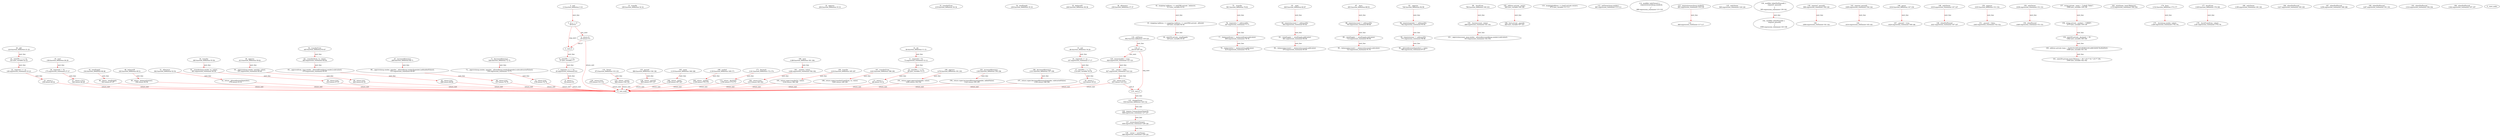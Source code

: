digraph  {
13 [label="2_ mul\n13-function_definition-3-10", type_label=function_definition];
30 [label="3_ if_a == 0\n30-if-4-6", type_label=if];
1384 [label="3_ end_if", type_label=end_if];
35 [label="4_ return 0;\n35-return-5-5", type_label=return];
37 [label="6_ uint256 c = a * b;\n37-new_variable-7-7", type_label=new_variable];
45 [label="7_ require(c / a == b);\n45-expression_statement-8-8", type_label=expression_statement];
54 [label="8_ return c;\n54-return-9-9", type_label=return];
56 [label="10_ div\n56-function_definition-11-15", type_label=function_definition];
73 [label="11_ require(b > 0);\n73-expression_statement-12-12", type_label=expression_statement];
80 [label="12_ uint256 c = a / b;\n80-new_variable-13-13", type_label=new_variable];
88 [label="13_ return c;\n88-return-14-14", type_label=return];
90 [label="15_ sub\n90-function_definition-16-20", type_label=function_definition];
107 [label="16_ require(b <= a);\n107-expression_statement-17-17", type_label=expression_statement];
114 [label="17_ uint256 c = a - b;\n114-new_variable-18-18", type_label=new_variable];
122 [label="18_ return c;\n122-return-19-19", type_label=return];
124 [label="20_ add\n124-function_definition-21-25", type_label=function_definition];
141 [label="21_ uint256 c = a + b;\n141-new_variable-22-22", type_label=new_variable];
149 [label="22_ require(c >= a);\n149-expression_statement-23-23", type_label=expression_statement];
156 [label="23_ return c;\n156-return-24-24", type_label=return];
158 [label="25_ mod\n158-function_definition-26-29", type_label=function_definition];
175 [label="26_ require(b != 0);\n175-expression_statement-27-27", type_label=expression_statement];
182 [label="27_ return a % b;\n182-return-28-28", type_label=return];
189 [label="31_ transfer\n189-function_definition-32-32", type_label=function_definition];
204 [label="32_ approve\n204-function_definition-33-33", type_label=function_definition];
219 [label="33_ transferFrom\n219-function_definition-34-34", type_label=function_definition];
238 [label="34_ totalSupply\n238-function_definition-35-35", type_label=function_definition];
246 [label="35_ balanceOf\n246-function_definition-36-36", type_label=function_definition];
258 [label="36_ allowance\n258-function_definition-37-37", type_label=function_definition];
313 [label="42_ mapping (address => uint256) private _balances;\n313-new_variable-43-43", type_label=new_variable];
320 [label="43_ mapping (address => mapping (address => uint256)) private _allowed;\n320-new_variable-44-44", type_label=new_variable];
329 [label="44_ uint256 private _totalSupply;\n329-new_variable-45-45", type_label=new_variable];
334 [label="45_ totalSupply\n334-function_definition-46-48", type_label=function_definition];
343 [label="46_ return _totalSupply;\n343-return-47-47", type_label=return];
345 [label="48_ balanceOf\n345-function_definition-49-51", type_label=function_definition];
358 [label="49_ return _balances[owner];\n358-return-50-50", type_label=return];
362 [label="51_ allowance\n362-function_definition-52-54", type_label=function_definition];
379 [label="52_ return _allowed[owner][spender];\n379-return-53-53", type_label=return];
385 [label="54_ transfer\n385-function_definition-55-58", type_label=function_definition];
401 [label="55_ _transfer(msg.sender, to, value);\n401-expression_statement-56-56", type_label=expression_statement];
412 [label="56_ return true;\n412-return-57-57", type_label=return];
415 [label="58_ approve\n415-function_definition-59-62", type_label=function_definition];
431 [label="59_ _approve(msg.sender, spender, value);\n431-expression_statement-60-60", type_label=expression_statement];
442 [label="60_ return true;\n442-return-61-61", type_label=return];
445 [label="62_ transferFrom\n445-function_definition-63-67", type_label=function_definition];
465 [label="63_ _transfer(from, to, value);\n465-expression_statement-64-64", type_label=expression_statement];
474 [label="64_ _approve(from, msg.sender, _allowed[from][msg.sender].sub(value));\n474-expression_statement-65-65", type_label=expression_statement];
496 [label="65_ return true;\n496-return-66-66", type_label=return];
499 [label="67_ increaseAllowance\n499-function_definition-68-71", type_label=function_definition];
515 [label="68_ _approve(msg.sender, spender, _allowed[msg.sender][spender].add(addedValue));\n515-expression_statement-69-69", type_label=expression_statement];
537 [label="69_ return true;\n537-return-70-70", type_label=return];
540 [label="71_ decreaseAllowance\n540-function_definition-72-75", type_label=function_definition];
556 [label="72_ _approve(msg.sender, spender, _allowed[msg.sender][spender].sub(subtractedValue));\n556-expression_statement-73-73", type_label=expression_statement];
578 [label="73_ return true;\n578-return-74-74", type_label=return];
581 [label="75_ _transfer\n581-function_definition-76-81", type_label=function_definition];
597 [label="76_ require(to != address(0));\n597-expression_statement-77-77", type_label=expression_statement];
606 [label="77_ _balances[from] = _balances[from].sub(value);\n606-expression_statement-78-78", type_label=expression_statement];
619 [label="78_ _balances[to] = _balances[to].add(value);\n619-expression_statement-79-79", type_label=expression_statement];
640 [label="81_ _mint\n640-function_definition-82-87", type_label=function_definition];
652 [label="82_ require(account != address(0));\n652-expression_statement-83-83", type_label=expression_statement];
661 [label="83_ _totalSupply = _totalSupply.add(value);\n661-expression_statement-84-84", type_label=expression_statement];
670 [label="84_ _balances[account] = _balances[account].add(value);\n670-expression_statement-85-85", type_label=expression_statement];
693 [label="87_ _burn\n693-function_definition-88-93", type_label=function_definition];
705 [label="88_ require(account != address(0));\n705-expression_statement-89-89", type_label=expression_statement];
714 [label="89_ _totalSupply = _totalSupply.sub(value);\n714-expression_statement-90-90", type_label=expression_statement];
723 [label="90_ _balances[account] = _balances[account].sub(value);\n723-expression_statement-91-91", type_label=expression_statement];
746 [label="93_ _approve\n746-function_definition-94-99", type_label=function_definition];
762 [label="94_ require(spender != address(0));\n762-expression_statement-95-95", type_label=expression_statement];
771 [label="95_ require(owner != address(0));\n771-expression_statement-96-96", type_label=expression_statement];
780 [label="96_ _allowed[owner][spender] = value;\n780-expression_statement-97-97", type_label=expression_statement];
796 [label="99_ _burnFrom\n796-function_definition-100-103", type_label=function_definition];
808 [label="100_ _burn(account, value);\n808-expression_statement-101-101", type_label=expression_statement];
815 [label="101_ _approve(account, msg.sender, _allowed[account][msg.sender].sub(value));\n815-expression_statement-102-102", type_label=expression_statement];
840 [label="105_ address private _owner;\n840-new_variable-106-106", type_label=new_variable];
845 [label="106_ bool private _paused;\n845-new_variable-107-107", type_label=new_variable];
872 [label="110_ mapping(address => bool) private owners;\n872-new_variable-111-111", type_label=new_variable];
881 [label="112_ setOwner(msg.sender);\n881-expression_statement-113-113", type_label=expression_statement];
888 [label="114_ modifier onlyOwner() {\n        require(owners[msg.sender]);\n        _;\n    }\n888-expression_statement-115-118", type_label=expression_statement];
891 [label="115_ require(owners[msg.sender]);\n891-expression_statement-116-116", type_label=expression_statement];
900 [label="116_ _;\n900-expression_statement-117-117", type_label=expression_statement];
902 [label="118_ setOwner\n902-function_definition-119-125", type_label=function_definition];
914 [label="119_ if\n914-if-120-124", type_label=if];
2268 [label="119_ end_if", type_label=end_if];
920 [label="120_ owners[addr] = true;\n920-expression_statement-121-121", type_label=expression_statement];
927 [label="121_ _owner = addr;\n927-expression_statement-122-122", type_label=expression_statement];
931 [label="122_ return true;\n931-return-123-123", type_label=return];
934 [label="125_ changeOwner\n934-function_definition-126-132", type_label=function_definition];
940 [label="125_ onlyOwner\n940-expression_statement-126-126", type_label=expression_statement];
948 [label="126_ require (!owners[newOwner]);\n948-expression_statement-127-127", type_label=expression_statement];
956 [label="127_ owners[newOwner];\n956-expression_statement-128-128", type_label=expression_statement];
960 [label="128_ _owner = newOwner;\n960-expression_statement-129-129", type_label=expression_statement];
970 [label="130_ return true;\n970-return-131-131", type_label=return];
973 [label="132_ Owner\n973-function_definition-133-135", type_label=function_definition];
982 [label="133_ return _owner;\n982-return-134-134", type_label=return];
984 [label="135_ paused\n984-function_definition-136-138", type_label=function_definition];
993 [label="136_ return _paused;\n993-return-137-137", type_label=return];
995 [label="138_ modifier whenNotPaused() {\n    require(!_paused);\n    _;\n    }\n995-expression_statement-139-142", type_label=expression_statement];
998 [label="139_ require(!_paused);\n998-expression_statement-140-140", type_label=expression_statement];
1004 [label="140_ _;\n1004-expression_statement-141-141", type_label=expression_statement];
1006 [label="142_ modifier whenPaused() {\n    require(_paused);\n    _;\n    }\n1006-expression_statement-143-146", type_label=expression_statement];
1009 [label="143_ require(_paused);\n1009-expression_statement-144-144", type_label=expression_statement];
1014 [label="144_ _;\n1014-expression_statement-145-145", type_label=expression_statement];
1016 [label="146_ pause\n1016-function_definition-147-150", type_label=function_definition];
1019 [label="146_ onlyOwner\n1019-expression_statement-147-147", type_label=expression_statement];
1021 [label="146_ whenNotPaused\n1021-expression_statement-147-147", type_label=expression_statement];
1024 [label="147_ _paused = true;\n1024-expression_statement-148-148", type_label=expression_statement];
1035 [label="150_ unpause\n1035-function_definition-151-154", type_label=function_definition];
1038 [label="150_ onlyOwner\n1038-expression_statement-151-151", type_label=expression_statement];
1040 [label="150_ whenPaused\n1040-expression_statement-151-151", type_label=expression_statement];
1043 [label="151_ _paused = false;\n1043-expression_statement-152-152", type_label=expression_statement];
1068 [label="157_ string private _name = \"Lobefy Token\";\n1068-new_variable-158-158", type_label=new_variable];
1075 [label="158_ string private _symbol = \"CRWD\";\n1075-new_variable-159-159", type_label=new_variable];
1082 [label="159_ uint256 private _decimals = 18;\n1082-new_variable-160-160", type_label=new_variable];
1088 [label="160_ address private team = 0xDA19316953D19f5f8C6361d68C6D0078c06285d3;\n1088-new_variable-161-161", type_label=new_variable];
1094 [label="161_ uint256 private team1Balance = 50 * (10 ** 6) * (10 ** 18);\n1094-new_variable-162-162", type_label=new_variable];
1112 [label="163_ mint(team, team1Balance);\n1112-expression_statement-164-164", type_label=expression_statement];
1119 [label="165_ name\n1119-function_definition-166-168", type_label=function_definition];
1128 [label="166_ return _name;\n1128-return-167-167", type_label=return];
1130 [label="168_ symbol\n1130-function_definition-169-171", type_label=function_definition];
1139 [label="169_ return _symbol;\n1139-return-170-170", type_label=return];
1141 [label="171_ decimals\n1141-function_definition-172-174", type_label=function_definition];
1150 [label="172_ return _decimals;\n1150-return-173-173", type_label=return];
1152 [label="174_ burn\n1152-function_definition-175-177", type_label=function_definition];
1160 [label="175_ _burn(msg.sender, value);\n1160-expression_statement-176-176", type_label=expression_statement];
1169 [label="177_ burnFrom\n1169-function_definition-178-180", type_label=function_definition];
1181 [label="178_ _burnFrom(from, value);\n1181-expression_statement-179-179", type_label=expression_statement];
1188 [label="180_ mint\n1188-function_definition-181-184", type_label=function_definition];
1199 [label="180_ onlyOwner\n1199-expression_statement-181-181", type_label=expression_statement];
1206 [label="181_ _mint(to, value);\n1206-expression_statement-182-182", type_label=expression_statement];
1213 [label="182_ return true;\n1213-return-183-183", type_label=return];
1216 [label="184_ transfer\n1216-function_definition-185-187", type_label=function_definition];
1227 [label="184_ whenNotPaused\n1227-expression_statement-185-185", type_label=expression_statement];
1234 [label="185_ return super.transfer(to, value);\n1234-return-186-186", type_label=return];
1243 [label="187_ transferFrom\n1243-function_definition-188-190", type_label=function_definition];
1258 [label="187_ whenNotPaused\n1258-expression_statement-188-188", type_label=expression_statement];
1265 [label="188_ return super.transferFrom(from, to, value);\n1265-return-189-189", type_label=return];
1276 [label="190_ approve\n1276-function_definition-191-193", type_label=function_definition];
1287 [label="190_ whenNotPaused\n1287-expression_statement-191-191", type_label=expression_statement];
1294 [label="191_ return super.approve(spender, value);\n1294-return-192-192", type_label=return];
1303 [label="193_ increaseAllowance\n1303-function_definition-194-196", type_label=function_definition];
1314 [label="193_ whenNotPaused\n1314-expression_statement-194-194", type_label=expression_statement];
1322 [label="194_ return super.increaseAllowance(spender, addedValue);\n1322-return-195-195", type_label=return];
1331 [label="196_ decreaseAllowance\n1331-function_definition-197-199", type_label=function_definition];
1342 [label="196_ whenNotPaused\n1342-expression_statement-197-197", type_label=expression_statement];
1350 [label="197_ return super.decreaseAllowance(spender, subtractedValue);\n1350-return-198-198", type_label=return];
1 [label="0_ start_node", type_label=start];
2 [label="0_ exit_node", type_label=exit];
13 -> 30  [color=red, controlflow_type=next_line, edge_type=CFG_edge, key=0, label=next_line];
30 -> 35  [color=red, controlflow_type=pos_next, edge_type=CFG_edge, key=0, label=pos_next];
30 -> 1384  [color=red, controlflow_type=neg_next, edge_type=CFG_edge, key=0, label=neg_next];
1384 -> 37  [color=red, controlflow_type=next_line, edge_type=CFG_edge, key=0, label=next_line];
35 -> 1384  [color=red, controlflow_type=end_if, edge_type=CFG_edge, key=0, label=end_if];
35 -> 2  [color=red, controlflow_type=return_exit, edge_type=CFG_edge, key=0, label=return_exit];
37 -> 45  [color=red, controlflow_type=next_line, edge_type=CFG_edge, key=0, label=next_line];
45 -> 54  [color=red, controlflow_type=next_line, edge_type=CFG_edge, key=0, label=next_line];
54 -> 2  [color=red, controlflow_type=return_exit, edge_type=CFG_edge, key=0, label=return_exit];
56 -> 73  [color=red, controlflow_type=next_line, edge_type=CFG_edge, key=0, label=next_line];
73 -> 80  [color=red, controlflow_type=next_line, edge_type=CFG_edge, key=0, label=next_line];
80 -> 88  [color=red, controlflow_type=next_line, edge_type=CFG_edge, key=0, label=next_line];
88 -> 2  [color=red, controlflow_type=return_exit, edge_type=CFG_edge, key=0, label=return_exit];
90 -> 107  [color=red, controlflow_type=next_line, edge_type=CFG_edge, key=0, label=next_line];
107 -> 114  [color=red, controlflow_type=next_line, edge_type=CFG_edge, key=0, label=next_line];
114 -> 122  [color=red, controlflow_type=next_line, edge_type=CFG_edge, key=0, label=next_line];
122 -> 2  [color=red, controlflow_type=return_exit, edge_type=CFG_edge, key=0, label=return_exit];
124 -> 141  [color=red, controlflow_type=next_line, edge_type=CFG_edge, key=0, label=next_line];
141 -> 149  [color=red, controlflow_type=next_line, edge_type=CFG_edge, key=0, label=next_line];
149 -> 156  [color=red, controlflow_type=next_line, edge_type=CFG_edge, key=0, label=next_line];
156 -> 2  [color=red, controlflow_type=return_exit, edge_type=CFG_edge, key=0, label=return_exit];
158 -> 175  [color=red, controlflow_type=next_line, edge_type=CFG_edge, key=0, label=next_line];
175 -> 182  [color=red, controlflow_type=next_line, edge_type=CFG_edge, key=0, label=next_line];
182 -> 2  [color=red, controlflow_type=return_exit, edge_type=CFG_edge, key=0, label=return_exit];
313 -> 320  [color=red, controlflow_type=next_line, edge_type=CFG_edge, key=0, label=next_line];
320 -> 329  [color=red, controlflow_type=next_line, edge_type=CFG_edge, key=0, label=next_line];
334 -> 343  [color=red, controlflow_type=next_line, edge_type=CFG_edge, key=0, label=next_line];
343 -> 2  [color=red, controlflow_type=return_exit, edge_type=CFG_edge, key=0, label=return_exit];
345 -> 358  [color=red, controlflow_type=next_line, edge_type=CFG_edge, key=0, label=next_line];
358 -> 2  [color=red, controlflow_type=return_exit, edge_type=CFG_edge, key=0, label=return_exit];
362 -> 379  [color=red, controlflow_type=next_line, edge_type=CFG_edge, key=0, label=next_line];
379 -> 2  [color=red, controlflow_type=return_exit, edge_type=CFG_edge, key=0, label=return_exit];
385 -> 401  [color=red, controlflow_type=next_line, edge_type=CFG_edge, key=0, label=next_line];
401 -> 412  [color=red, controlflow_type=next_line, edge_type=CFG_edge, key=0, label=next_line];
412 -> 2  [color=red, controlflow_type=return_exit, edge_type=CFG_edge, key=0, label=return_exit];
415 -> 431  [color=red, controlflow_type=next_line, edge_type=CFG_edge, key=0, label=next_line];
431 -> 442  [color=red, controlflow_type=next_line, edge_type=CFG_edge, key=0, label=next_line];
442 -> 2  [color=red, controlflow_type=return_exit, edge_type=CFG_edge, key=0, label=return_exit];
445 -> 465  [color=red, controlflow_type=next_line, edge_type=CFG_edge, key=0, label=next_line];
465 -> 474  [color=red, controlflow_type=next_line, edge_type=CFG_edge, key=0, label=next_line];
474 -> 496  [color=red, controlflow_type=next_line, edge_type=CFG_edge, key=0, label=next_line];
496 -> 2  [color=red, controlflow_type=return_exit, edge_type=CFG_edge, key=0, label=return_exit];
499 -> 515  [color=red, controlflow_type=next_line, edge_type=CFG_edge, key=0, label=next_line];
515 -> 537  [color=red, controlflow_type=next_line, edge_type=CFG_edge, key=0, label=next_line];
537 -> 2  [color=red, controlflow_type=return_exit, edge_type=CFG_edge, key=0, label=return_exit];
540 -> 556  [color=red, controlflow_type=next_line, edge_type=CFG_edge, key=0, label=next_line];
556 -> 578  [color=red, controlflow_type=next_line, edge_type=CFG_edge, key=0, label=next_line];
578 -> 2  [color=red, controlflow_type=return_exit, edge_type=CFG_edge, key=0, label=return_exit];
581 -> 597  [color=red, controlflow_type=next_line, edge_type=CFG_edge, key=0, label=next_line];
597 -> 606  [color=red, controlflow_type=next_line, edge_type=CFG_edge, key=0, label=next_line];
606 -> 619  [color=red, controlflow_type=next_line, edge_type=CFG_edge, key=0, label=next_line];
640 -> 652  [color=red, controlflow_type=next_line, edge_type=CFG_edge, key=0, label=next_line];
652 -> 661  [color=red, controlflow_type=next_line, edge_type=CFG_edge, key=0, label=next_line];
661 -> 670  [color=red, controlflow_type=next_line, edge_type=CFG_edge, key=0, label=next_line];
693 -> 705  [color=red, controlflow_type=next_line, edge_type=CFG_edge, key=0, label=next_line];
705 -> 714  [color=red, controlflow_type=next_line, edge_type=CFG_edge, key=0, label=next_line];
714 -> 723  [color=red, controlflow_type=next_line, edge_type=CFG_edge, key=0, label=next_line];
746 -> 762  [color=red, controlflow_type=next_line, edge_type=CFG_edge, key=0, label=next_line];
762 -> 771  [color=red, controlflow_type=next_line, edge_type=CFG_edge, key=0, label=next_line];
771 -> 780  [color=red, controlflow_type=next_line, edge_type=CFG_edge, key=0, label=next_line];
796 -> 808  [color=red, controlflow_type=next_line, edge_type=CFG_edge, key=0, label=next_line];
808 -> 815  [color=red, controlflow_type=next_line, edge_type=CFG_edge, key=0, label=next_line];
840 -> 845  [color=red, controlflow_type=next_line, edge_type=CFG_edge, key=0, label=next_line];
891 -> 900  [color=red, controlflow_type=next_line, edge_type=CFG_edge, key=0, label=next_line];
902 -> 914  [color=red, controlflow_type=next_line, edge_type=CFG_edge, key=0, label=next_line];
914 -> 920  [color=red, controlflow_type=pos_next, edge_type=CFG_edge, key=0, label=pos_next];
914 -> 2268  [color=red, controlflow_type=neg_next, edge_type=CFG_edge, key=0, label=neg_next];
2268 -> 934  [color=red, controlflow_type=next_line, edge_type=CFG_edge, key=0, label=next_line];
920 -> 927  [color=red, controlflow_type=next_line, edge_type=CFG_edge, key=0, label=next_line];
927 -> 931  [color=red, controlflow_type=next_line, edge_type=CFG_edge, key=0, label=next_line];
931 -> 2268  [color=red, controlflow_type=end_if, edge_type=CFG_edge, key=0, label=end_if];
931 -> 2  [color=red, controlflow_type=return_exit, edge_type=CFG_edge, key=0, label=return_exit];
934 -> 948  [color=red, controlflow_type=next_line, edge_type=CFG_edge, key=0, label=next_line];
948 -> 956  [color=red, controlflow_type=next_line, edge_type=CFG_edge, key=0, label=next_line];
956 -> 960  [color=red, controlflow_type=next_line, edge_type=CFG_edge, key=0, label=next_line];
970 -> 2  [color=red, controlflow_type=return_exit, edge_type=CFG_edge, key=0, label=return_exit];
973 -> 982  [color=red, controlflow_type=next_line, edge_type=CFG_edge, key=0, label=next_line];
982 -> 2  [color=red, controlflow_type=return_exit, edge_type=CFG_edge, key=0, label=return_exit];
984 -> 993  [color=red, controlflow_type=next_line, edge_type=CFG_edge, key=0, label=next_line];
993 -> 2  [color=red, controlflow_type=return_exit, edge_type=CFG_edge, key=0, label=return_exit];
995 -> 1006  [color=red, controlflow_type=next_line, edge_type=CFG_edge, key=0, label=next_line];
998 -> 1004  [color=red, controlflow_type=next_line, edge_type=CFG_edge, key=0, label=next_line];
1009 -> 1014  [color=red, controlflow_type=next_line, edge_type=CFG_edge, key=0, label=next_line];
1016 -> 1024  [color=red, controlflow_type=next_line, edge_type=CFG_edge, key=0, label=next_line];
1019 -> 1021  [color=red, controlflow_type=next_line, edge_type=CFG_edge, key=0, label=next_line];
1035 -> 1043  [color=red, controlflow_type=next_line, edge_type=CFG_edge, key=0, label=next_line];
1038 -> 1040  [color=red, controlflow_type=next_line, edge_type=CFG_edge, key=0, label=next_line];
1068 -> 1075  [color=red, controlflow_type=next_line, edge_type=CFG_edge, key=0, label=next_line];
1075 -> 1082  [color=red, controlflow_type=next_line, edge_type=CFG_edge, key=0, label=next_line];
1082 -> 1088  [color=red, controlflow_type=next_line, edge_type=CFG_edge, key=0, label=next_line];
1088 -> 1094  [color=red, controlflow_type=next_line, edge_type=CFG_edge, key=0, label=next_line];
1119 -> 1128  [color=red, controlflow_type=next_line, edge_type=CFG_edge, key=0, label=next_line];
1128 -> 2  [color=red, controlflow_type=return_exit, edge_type=CFG_edge, key=0, label=return_exit];
1130 -> 1139  [color=red, controlflow_type=next_line, edge_type=CFG_edge, key=0, label=next_line];
1139 -> 2  [color=red, controlflow_type=return_exit, edge_type=CFG_edge, key=0, label=return_exit];
1141 -> 1150  [color=red, controlflow_type=next_line, edge_type=CFG_edge, key=0, label=next_line];
1150 -> 2  [color=red, controlflow_type=return_exit, edge_type=CFG_edge, key=0, label=return_exit];
1152 -> 1160  [color=red, controlflow_type=next_line, edge_type=CFG_edge, key=0, label=next_line];
1169 -> 1181  [color=red, controlflow_type=next_line, edge_type=CFG_edge, key=0, label=next_line];
1188 -> 1206  [color=red, controlflow_type=next_line, edge_type=CFG_edge, key=0, label=next_line];
1206 -> 1213  [color=red, controlflow_type=next_line, edge_type=CFG_edge, key=0, label=next_line];
1213 -> 2  [color=red, controlflow_type=return_exit, edge_type=CFG_edge, key=0, label=return_exit];
1216 -> 1234  [color=red, controlflow_type=next_line, edge_type=CFG_edge, key=0, label=next_line];
1234 -> 2  [color=red, controlflow_type=return_exit, edge_type=CFG_edge, key=0, label=return_exit];
1243 -> 1265  [color=red, controlflow_type=next_line, edge_type=CFG_edge, key=0, label=next_line];
1265 -> 2  [color=red, controlflow_type=return_exit, edge_type=CFG_edge, key=0, label=return_exit];
1276 -> 1294  [color=red, controlflow_type=next_line, edge_type=CFG_edge, key=0, label=next_line];
1294 -> 2  [color=red, controlflow_type=return_exit, edge_type=CFG_edge, key=0, label=return_exit];
1303 -> 1322  [color=red, controlflow_type=next_line, edge_type=CFG_edge, key=0, label=next_line];
1322 -> 2  [color=red, controlflow_type=return_exit, edge_type=CFG_edge, key=0, label=return_exit];
1331 -> 1350  [color=red, controlflow_type=next_line, edge_type=CFG_edge, key=0, label=next_line];
1350 -> 2  [color=red, controlflow_type=return_exit, edge_type=CFG_edge, key=0, label=return_exit];
}
